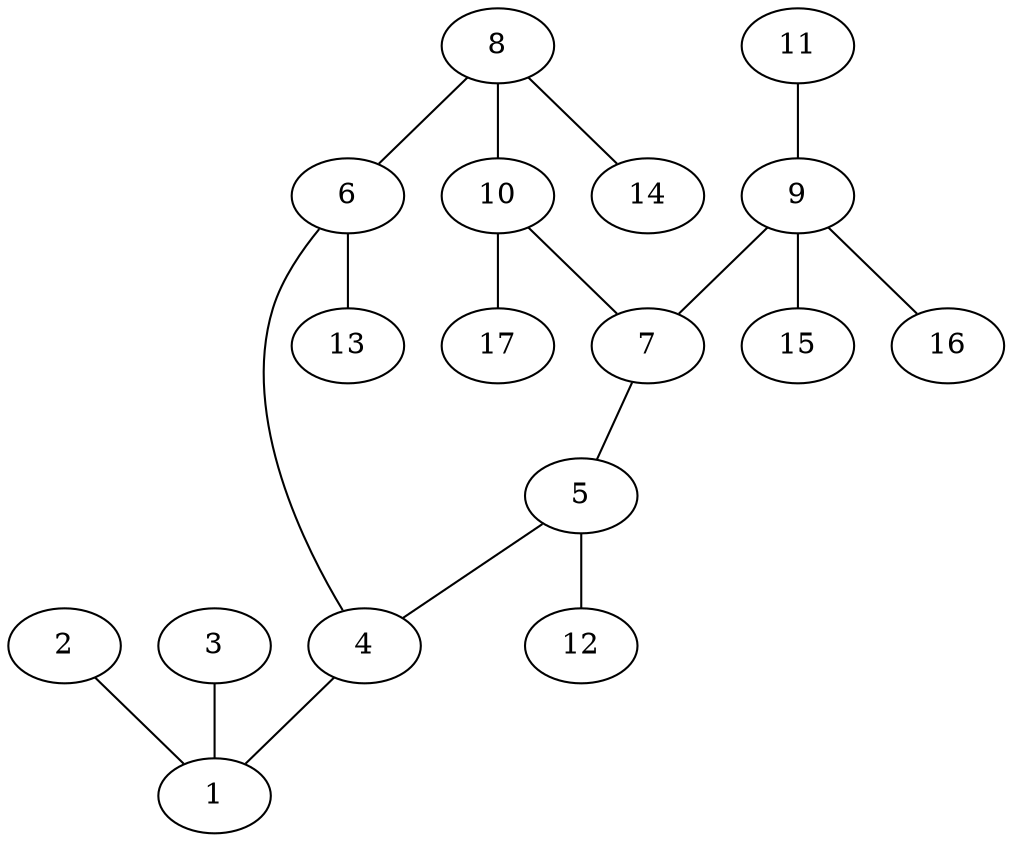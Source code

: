 graph molecule_2179 {
	1	 [chem=N];
	2	 [chem=O];
	2 -- 1	 [valence=1];
	3	 [chem=O];
	3 -- 1	 [valence=2];
	4	 [chem=C];
	4 -- 1	 [valence=1];
	5	 [chem=C];
	5 -- 4	 [valence=2];
	12	 [chem=H];
	5 -- 12	 [valence=1];
	6	 [chem=C];
	6 -- 4	 [valence=1];
	13	 [chem=H];
	6 -- 13	 [valence=1];
	7	 [chem=C];
	7 -- 5	 [valence=1];
	8	 [chem=C];
	8 -- 6	 [valence=2];
	10	 [chem=C];
	8 -- 10	 [valence=1];
	14	 [chem=H];
	8 -- 14	 [valence=1];
	9	 [chem=C];
	9 -- 7	 [valence=1];
	15	 [chem=H];
	9 -- 15	 [valence=1];
	16	 [chem=H];
	9 -- 16	 [valence=1];
	10 -- 7	 [valence=2];
	17	 [chem=H];
	10 -- 17	 [valence=1];
	11	 [chem=Br];
	11 -- 9	 [valence=1];
}
